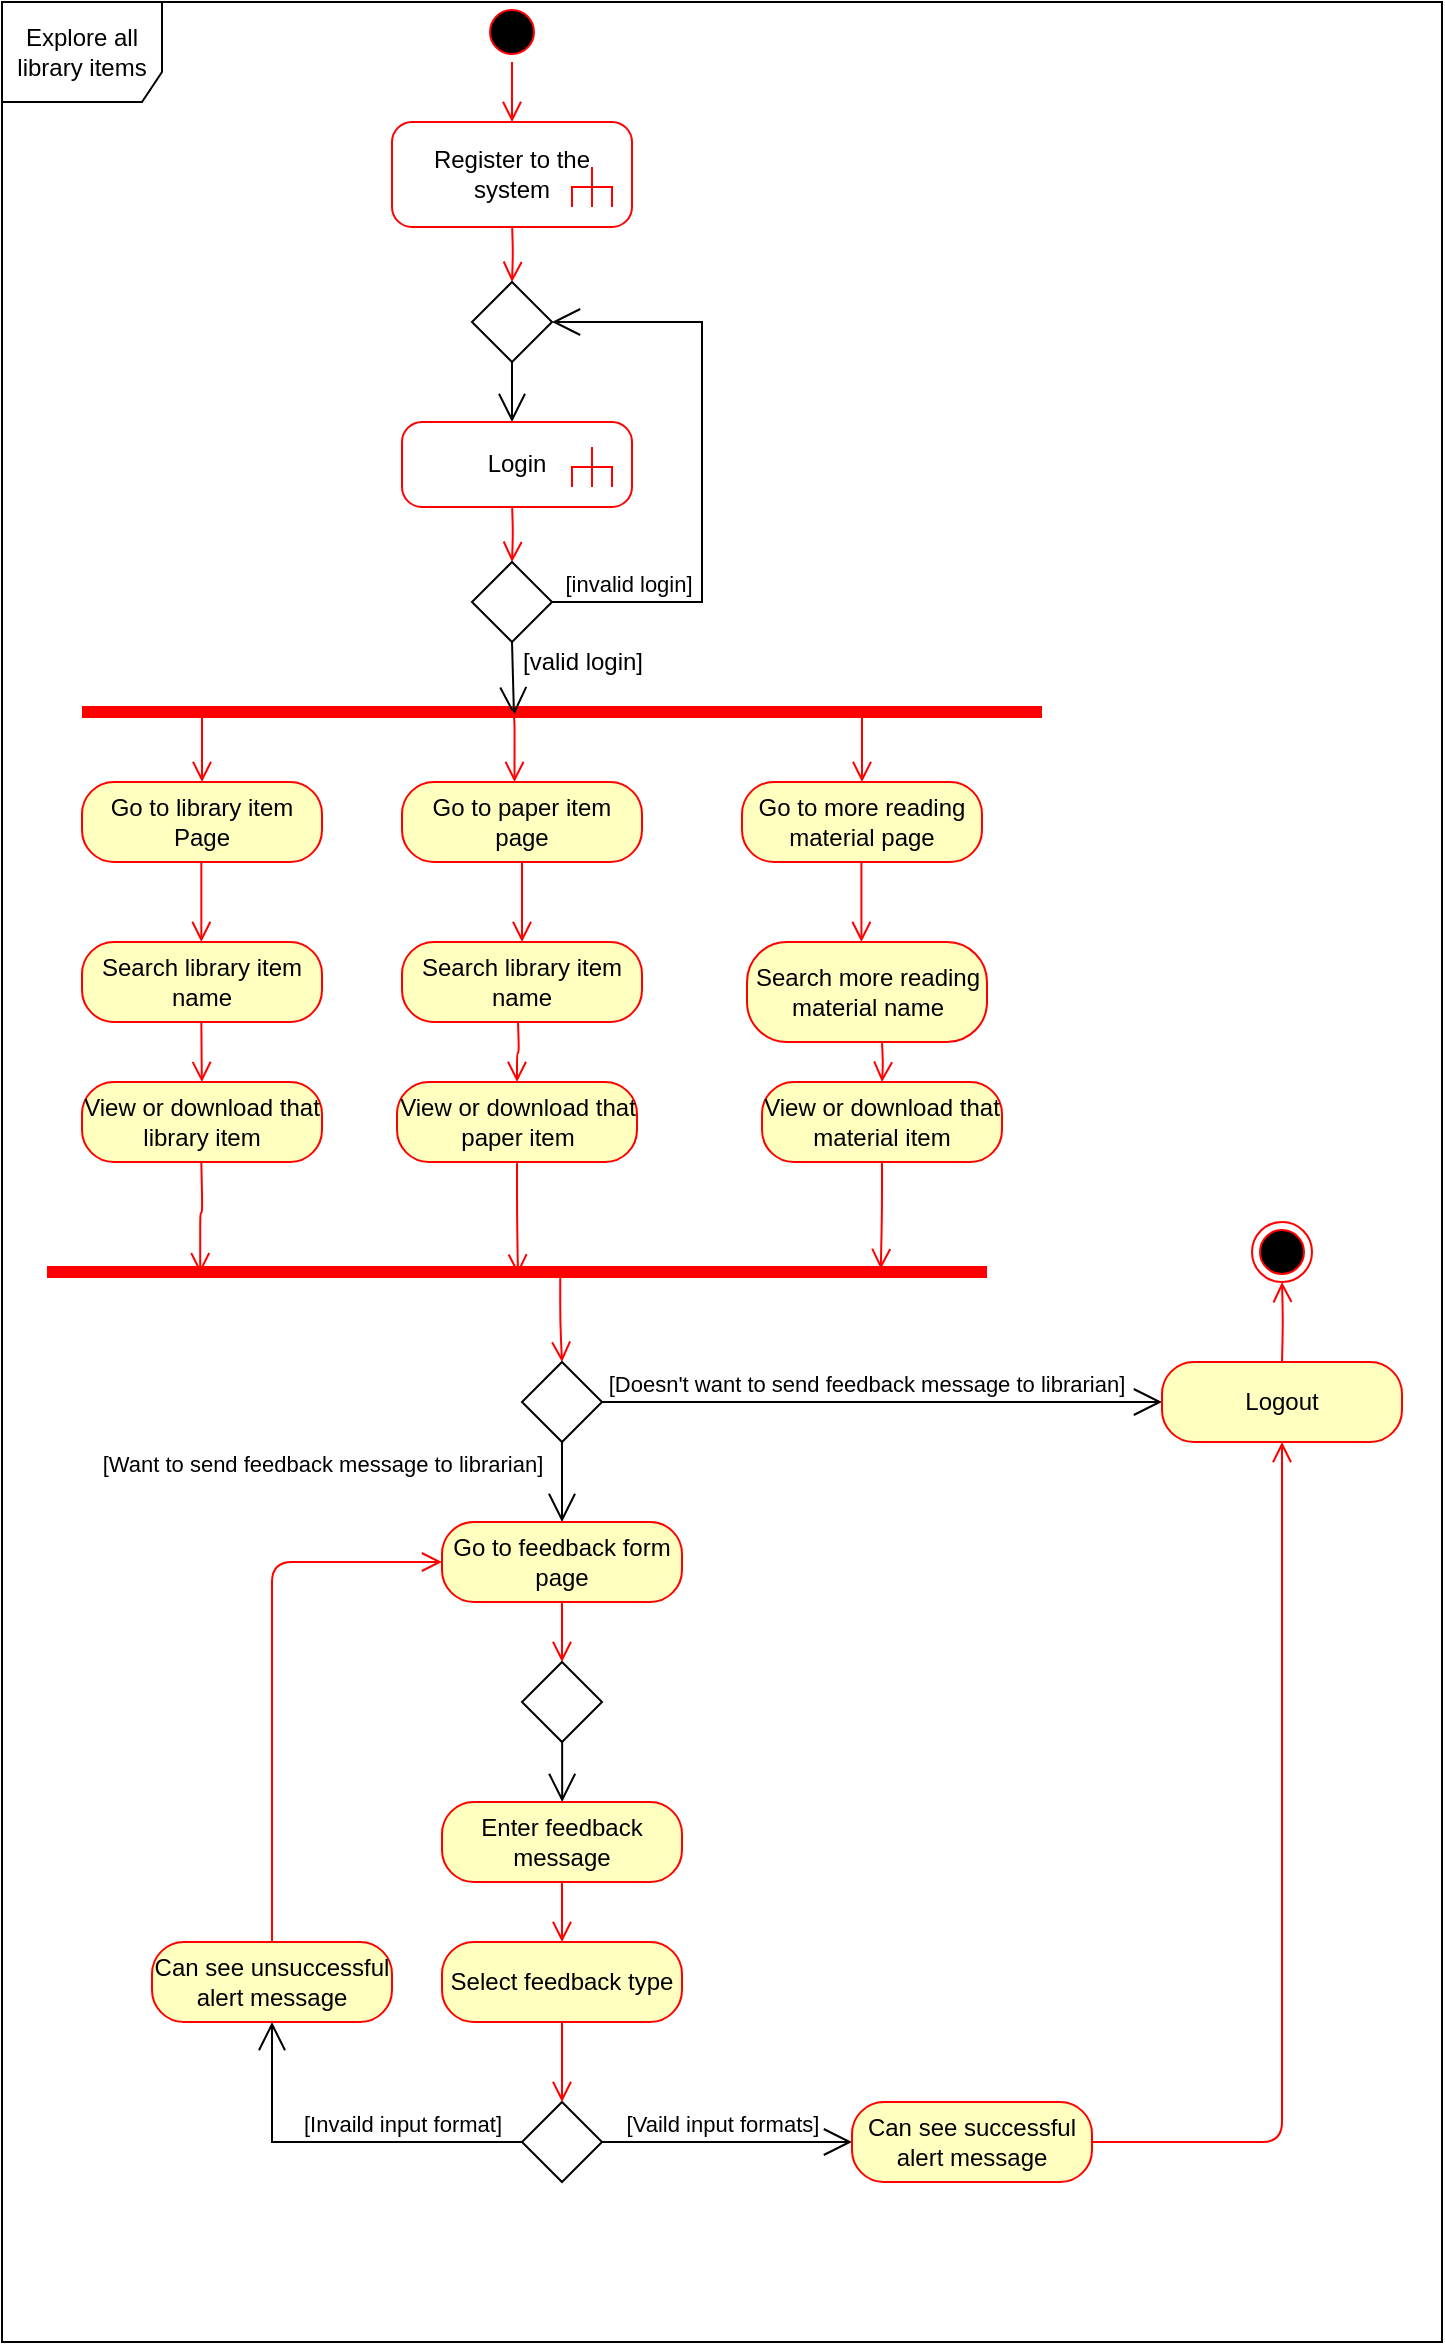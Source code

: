 <mxfile version="15.4.3" type="github">
  <diagram id="FonD3yZjuFLouaIDfz1e" name="Page-1">
    <mxGraphModel dx="2272" dy="772" grid="1" gridSize="10" guides="1" tooltips="1" connect="1" arrows="1" fold="1" page="1" pageScale="1" pageWidth="850" pageHeight="1100" math="0" shadow="0">
      <root>
        <mxCell id="0" />
        <mxCell id="1" parent="0" />
        <mxCell id="w-JFlLj-ReJTVVEn5meg-1" value="" style="ellipse;html=1;shape=startState;fillColor=#000000;strokeColor=#ff0000;" parent="1" vertex="1">
          <mxGeometry x="180" y="40" width="30" height="30" as="geometry" />
        </mxCell>
        <mxCell id="w-JFlLj-ReJTVVEn5meg-2" value="" style="edgeStyle=orthogonalEdgeStyle;html=1;verticalAlign=bottom;endArrow=open;endSize=8;strokeColor=#ff0000;" parent="1" source="w-JFlLj-ReJTVVEn5meg-1" edge="1">
          <mxGeometry relative="1" as="geometry">
            <mxPoint x="195" y="100" as="targetPoint" />
          </mxGeometry>
        </mxCell>
        <mxCell id="w-JFlLj-ReJTVVEn5meg-4" value="" style="edgeStyle=orthogonalEdgeStyle;html=1;verticalAlign=bottom;endArrow=open;endSize=8;strokeColor=#ff0000;entryX=0.5;entryY=0;entryDx=0;entryDy=0;" parent="1" target="w-JFlLj-ReJTVVEn5meg-25" edge="1">
          <mxGeometry relative="1" as="geometry">
            <mxPoint x="195.0" y="180" as="targetPoint" />
            <mxPoint x="195" y="150" as="sourcePoint" />
          </mxGeometry>
        </mxCell>
        <mxCell id="w-JFlLj-ReJTVVEn5meg-12" value="" style="edgeStyle=orthogonalEdgeStyle;html=1;verticalAlign=bottom;endArrow=open;endSize=8;strokeColor=#ff0000;exitX=0.5;exitY=1;exitDx=0;exitDy=0;entryX=0.5;entryY=0;entryDx=0;entryDy=0;" parent="1" target="w-JFlLj-ReJTVVEn5meg-35" edge="1">
          <mxGeometry relative="1" as="geometry">
            <mxPoint x="195" y="350" as="targetPoint" />
            <mxPoint x="195" y="290" as="sourcePoint" />
          </mxGeometry>
        </mxCell>
        <mxCell id="w-JFlLj-ReJTVVEn5meg-25" value="" style="shape=rhombus;html=1;verticalLabelPosition=bottom;verticalAlignment=top;" parent="1" vertex="1">
          <mxGeometry x="175" y="180" width="40" height="40" as="geometry" />
        </mxCell>
        <mxCell id="w-JFlLj-ReJTVVEn5meg-28" value="" style="edgeStyle=elbowEdgeStyle;html=1;elbow=vertical;verticalAlign=bottom;endArrow=open;rounded=0;labelBackgroundColor=none;endSize=12;exitX=0.5;exitY=1;exitDx=0;exitDy=0;entryX=0.5;entryY=0;entryDx=0;entryDy=0;" parent="1" source="w-JFlLj-ReJTVVEn5meg-25" edge="1">
          <mxGeometry x="-0.012" y="15" relative="1" as="geometry">
            <mxPoint x="195" y="250" as="targetPoint" />
            <Array as="points" />
            <mxPoint as="offset" />
          </mxGeometry>
        </mxCell>
        <mxCell id="w-JFlLj-ReJTVVEn5meg-35" value="" style="shape=rhombus;html=1;verticalLabelPosition=bottom;verticalAlignment=top;" parent="1" vertex="1">
          <mxGeometry x="175" y="320" width="40" height="40" as="geometry" />
        </mxCell>
        <mxCell id="w-JFlLj-ReJTVVEn5meg-37" value="[invalid login]" style="edgeStyle=elbowEdgeStyle;html=1;elbow=vertical;verticalAlign=bottom;endArrow=open;rounded=0;labelBackgroundColor=none;endSize=12;entryX=1;entryY=0.5;entryDx=0;entryDy=0;" parent="1" source="w-JFlLj-ReJTVVEn5meg-35" target="w-JFlLj-ReJTVVEn5meg-25" edge="1">
          <mxGeometry x="-0.741" relative="1" as="geometry">
            <mxPoint x="330" y="500" as="targetPoint" />
            <Array as="points">
              <mxPoint x="290" y="260" />
              <mxPoint x="280" y="310" />
              <mxPoint x="260" y="360" />
            </Array>
            <mxPoint as="offset" />
          </mxGeometry>
        </mxCell>
        <mxCell id="w-JFlLj-ReJTVVEn5meg-40" value="" style="shape=line;html=1;strokeWidth=6;strokeColor=#ff0000;" parent="1" vertex="1">
          <mxGeometry x="-20" y="390" width="480" height="10" as="geometry" />
        </mxCell>
        <mxCell id="w-JFlLj-ReJTVVEn5meg-46" value="" style="edgeStyle=orthogonalEdgeStyle;html=1;verticalAlign=bottom;endArrow=open;endSize=8;strokeColor=#ff0000;entryX=0.5;entryY=0;entryDx=0;entryDy=0;" parent="1" target="w-JFlLj-ReJTVVEn5meg-50" edge="1">
          <mxGeometry relative="1" as="geometry">
            <mxPoint x="289.71" y="450" as="targetPoint" />
            <mxPoint x="370" y="395" as="sourcePoint" />
            <Array as="points">
              <mxPoint x="370" y="395" />
            </Array>
          </mxGeometry>
        </mxCell>
        <mxCell id="w-JFlLj-ReJTVVEn5meg-48" value="Go to paper item page" style="rounded=1;whiteSpace=wrap;html=1;arcSize=40;fontColor=#000000;fillColor=#ffffc0;strokeColor=#ff0000;" parent="1" vertex="1">
          <mxGeometry x="140" y="430" width="120" height="40" as="geometry" />
        </mxCell>
        <mxCell id="w-JFlLj-ReJTVVEn5meg-50" value="Go to more reading material page" style="rounded=1;whiteSpace=wrap;html=1;arcSize=40;fontColor=#000000;fillColor=#ffffc0;strokeColor=#ff0000;" parent="1" vertex="1">
          <mxGeometry x="310" y="430" width="120" height="40" as="geometry" />
        </mxCell>
        <mxCell id="w-JFlLj-ReJTVVEn5meg-54" value="" style="endArrow=open;endFill=1;endSize=12;html=1;exitX=0.5;exitY=1;exitDx=0;exitDy=0;entryX=0.45;entryY=0.671;entryDx=0;entryDy=0;entryPerimeter=0;" parent="1" source="w-JFlLj-ReJTVVEn5meg-35" target="w-JFlLj-ReJTVVEn5meg-40" edge="1">
          <mxGeometry width="160" relative="1" as="geometry">
            <mxPoint x="200" y="380" as="sourcePoint" />
            <mxPoint x="360" y="380" as="targetPoint" />
          </mxGeometry>
        </mxCell>
        <mxCell id="w-JFlLj-ReJTVVEn5meg-57" value="[valid login]" style="text;html=1;align=center;verticalAlign=middle;resizable=0;points=[];autosize=1;" parent="1" vertex="1">
          <mxGeometry x="190" y="360" width="80" height="20" as="geometry" />
        </mxCell>
        <mxCell id="w-JFlLj-ReJTVVEn5meg-58" value="Search library item name" style="rounded=1;whiteSpace=wrap;html=1;arcSize=40;fontColor=#000000;fillColor=#ffffc0;strokeColor=#ff0000;" parent="1" vertex="1">
          <mxGeometry x="140" y="510" width="120" height="40" as="geometry" />
        </mxCell>
        <mxCell id="w-JFlLj-ReJTVVEn5meg-59" value="" style="edgeStyle=orthogonalEdgeStyle;html=1;verticalAlign=bottom;endArrow=open;endSize=8;strokeColor=#ff0000;entryX=0.5;entryY=0;entryDx=0;entryDy=0;" parent="1" edge="1" target="w-JFlLj-ReJTVVEn5meg-73">
          <mxGeometry relative="1" as="geometry">
            <mxPoint x="140" y="580" as="targetPoint" />
            <mxPoint x="198" y="550" as="sourcePoint" />
          </mxGeometry>
        </mxCell>
        <mxCell id="w-JFlLj-ReJTVVEn5meg-60" value="Search more reading material name" style="rounded=1;whiteSpace=wrap;html=1;arcSize=40;fontColor=#000000;fillColor=#ffffc0;strokeColor=#ff0000;" parent="1" vertex="1">
          <mxGeometry x="312.5" y="510" width="120" height="50" as="geometry" />
        </mxCell>
        <mxCell id="w-JFlLj-ReJTVVEn5meg-61" value="" style="edgeStyle=orthogonalEdgeStyle;html=1;verticalAlign=bottom;endArrow=open;endSize=8;strokeColor=#ff0000;entryX=0.5;entryY=0;entryDx=0;entryDy=0;" parent="1" edge="1" target="w-JFlLj-ReJTVVEn5meg-75">
          <mxGeometry relative="1" as="geometry">
            <mxPoint x="290" y="580" as="targetPoint" />
            <mxPoint x="380" y="560" as="sourcePoint" />
          </mxGeometry>
        </mxCell>
        <mxCell id="w-JFlLj-ReJTVVEn5meg-66" value="" style="edgeStyle=orthogonalEdgeStyle;html=1;verticalAlign=bottom;endArrow=open;endSize=8;strokeColor=#ff0000;exitX=0.75;exitY=0.5;exitDx=0;exitDy=0;exitPerimeter=0;entryX=0.5;entryY=0;entryDx=0;entryDy=0;" parent="1" edge="1">
          <mxGeometry relative="1" as="geometry">
            <mxPoint x="196.25" y="430" as="targetPoint" />
            <mxPoint x="193.75" y="395" as="sourcePoint" />
            <Array as="points">
              <mxPoint x="196.25" y="395" />
            </Array>
          </mxGeometry>
        </mxCell>
        <mxCell id="w-JFlLj-ReJTVVEn5meg-69" value="" style="edgeStyle=orthogonalEdgeStyle;html=1;verticalAlign=bottom;endArrow=open;endSize=8;strokeColor=#ff0000;" parent="1" edge="1">
          <mxGeometry relative="1" as="geometry">
            <mxPoint x="369.71" y="510" as="targetPoint" />
            <mxPoint x="369.71" y="470" as="sourcePoint" />
          </mxGeometry>
        </mxCell>
        <mxCell id="w-JFlLj-ReJTVVEn5meg-72" value="" style="edgeStyle=orthogonalEdgeStyle;html=1;verticalAlign=bottom;endArrow=open;endSize=8;strokeColor=#ff0000;" parent="1" edge="1">
          <mxGeometry relative="1" as="geometry">
            <mxPoint x="200" y="510" as="targetPoint" />
            <mxPoint x="200" y="470" as="sourcePoint" />
            <Array as="points">
              <mxPoint x="200" y="470" />
              <mxPoint x="200" y="470" />
            </Array>
          </mxGeometry>
        </mxCell>
        <mxCell id="w-JFlLj-ReJTVVEn5meg-73" value="View or download that paper item" style="rounded=1;whiteSpace=wrap;html=1;arcSize=40;fontColor=#000000;fillColor=#ffffc0;strokeColor=#ff0000;" parent="1" vertex="1">
          <mxGeometry x="137.5" y="580" width="120" height="40" as="geometry" />
        </mxCell>
        <mxCell id="w-JFlLj-ReJTVVEn5meg-74" value="" style="edgeStyle=orthogonalEdgeStyle;html=1;verticalAlign=bottom;endArrow=open;endSize=8;strokeColor=#ff0000;entryX=0.501;entryY=0.628;entryDx=0;entryDy=0;entryPerimeter=0;" parent="1" source="w-JFlLj-ReJTVVEn5meg-73" edge="1" target="w-JFlLj-ReJTVVEn5meg-77">
          <mxGeometry relative="1" as="geometry">
            <mxPoint x="140" y="670" as="targetPoint" />
          </mxGeometry>
        </mxCell>
        <mxCell id="w-JFlLj-ReJTVVEn5meg-75" value="View or download that material item" style="rounded=1;whiteSpace=wrap;html=1;arcSize=40;fontColor=#000000;fillColor=#ffffc0;strokeColor=#ff0000;" parent="1" vertex="1">
          <mxGeometry x="320" y="580" width="120" height="40" as="geometry" />
        </mxCell>
        <mxCell id="w-JFlLj-ReJTVVEn5meg-76" value="" style="edgeStyle=orthogonalEdgeStyle;html=1;verticalAlign=bottom;endArrow=open;endSize=8;strokeColor=#ff0000;exitX=0.5;exitY=1;exitDx=0;exitDy=0;entryX=0.887;entryY=0.352;entryDx=0;entryDy=0;entryPerimeter=0;" parent="1" source="w-JFlLj-ReJTVVEn5meg-75" edge="1" target="w-JFlLj-ReJTVVEn5meg-77">
          <mxGeometry relative="1" as="geometry">
            <mxPoint x="380" y="660" as="targetPoint" />
          </mxGeometry>
        </mxCell>
        <mxCell id="w-JFlLj-ReJTVVEn5meg-77" value="" style="shape=line;html=1;strokeWidth=6;strokeColor=#ff0000;" parent="1" vertex="1">
          <mxGeometry x="-37.5" y="670" width="470" height="10" as="geometry" />
        </mxCell>
        <mxCell id="w-JFlLj-ReJTVVEn5meg-78" value="" style="edgeStyle=orthogonalEdgeStyle;html=1;verticalAlign=bottom;endArrow=open;endSize=8;strokeColor=#ff0000;entryX=0.5;entryY=0;entryDx=0;entryDy=0;exitX=0.546;exitY=0.766;exitDx=0;exitDy=0;exitPerimeter=0;" parent="1" source="w-JFlLj-ReJTVVEn5meg-77" target="w-JFlLj-ReJTVVEn5meg-84" edge="1">
          <mxGeometry relative="1" as="geometry">
            <mxPoint x="220" y="750" as="targetPoint" />
            <Array as="points" />
          </mxGeometry>
        </mxCell>
        <mxCell id="w-JFlLj-ReJTVVEn5meg-84" value="" style="shape=rhombus;html=1;verticalLabelPosition=bottom;verticalAlignment=top;" parent="1" vertex="1">
          <mxGeometry x="200" y="720" width="40" height="40" as="geometry" />
        </mxCell>
        <mxCell id="w-JFlLj-ReJTVVEn5meg-86" value="[Doesn&#39;t want to send feedback message to librarian]" style="edgeStyle=elbowEdgeStyle;html=1;elbow=vertical;verticalAlign=bottom;endArrow=open;rounded=0;labelBackgroundColor=none;endSize=12;entryX=0;entryY=0.5;entryDx=0;entryDy=0;" parent="1" source="w-JFlLj-ReJTVVEn5meg-84" target="Q_kL5pNG0bDg6LttERWj-12" edge="1">
          <mxGeometry x="-0.059" relative="1" as="geometry">
            <mxPoint x="320" y="830" as="targetPoint" />
            <Array as="points">
              <mxPoint x="280" y="740" />
            </Array>
            <mxPoint as="offset" />
          </mxGeometry>
        </mxCell>
        <mxCell id="w-JFlLj-ReJTVVEn5meg-87" value="[Want to send feedback message to librarian]" style="edgeStyle=elbowEdgeStyle;html=1;elbow=vertical;verticalAlign=bottom;endArrow=open;rounded=0;labelBackgroundColor=none;endSize=12;" parent="1" source="w-JFlLj-ReJTVVEn5meg-84" edge="1">
          <mxGeometry y="-120" relative="1" as="geometry">
            <mxPoint x="220" y="800" as="targetPoint" />
            <Array as="points">
              <mxPoint x="130" y="770" />
              <mxPoint x="220" y="795" />
            </Array>
            <mxPoint as="offset" />
          </mxGeometry>
        </mxCell>
        <mxCell id="w-JFlLj-ReJTVVEn5meg-92" value="Go to feedback form page" style="rounded=1;whiteSpace=wrap;html=1;arcSize=40;fontColor=#000000;fillColor=#ffffc0;strokeColor=#ff0000;" parent="1" vertex="1">
          <mxGeometry x="160" y="800" width="120" height="40" as="geometry" />
        </mxCell>
        <mxCell id="w-JFlLj-ReJTVVEn5meg-93" value="" style="edgeStyle=orthogonalEdgeStyle;html=1;verticalAlign=bottom;endArrow=open;endSize=8;strokeColor=#ff0000;entryX=0.5;entryY=0;entryDx=0;entryDy=0;" parent="1" source="w-JFlLj-ReJTVVEn5meg-92" target="w-JFlLj-ReJTVVEn5meg-98" edge="1">
          <mxGeometry relative="1" as="geometry">
            <mxPoint x="220" y="880" as="targetPoint" />
          </mxGeometry>
        </mxCell>
        <mxCell id="w-JFlLj-ReJTVVEn5meg-96" value="Enter feedback message" style="rounded=1;whiteSpace=wrap;html=1;arcSize=40;fontColor=#000000;fillColor=#ffffc0;strokeColor=#ff0000;" parent="1" vertex="1">
          <mxGeometry x="160" y="940" width="120" height="40" as="geometry" />
        </mxCell>
        <mxCell id="w-JFlLj-ReJTVVEn5meg-97" value="" style="edgeStyle=orthogonalEdgeStyle;html=1;verticalAlign=bottom;endArrow=open;endSize=8;strokeColor=#ff0000;entryX=0.5;entryY=0;entryDx=0;entryDy=0;" parent="1" source="w-JFlLj-ReJTVVEn5meg-96" target="Q_kL5pNG0bDg6LttERWj-2" edge="1">
          <mxGeometry relative="1" as="geometry">
            <mxPoint x="220" y="1010" as="targetPoint" />
          </mxGeometry>
        </mxCell>
        <mxCell id="w-JFlLj-ReJTVVEn5meg-98" value="" style="shape=rhombus;html=1;verticalLabelPosition=bottom;verticalAlignment=top;" parent="1" vertex="1">
          <mxGeometry x="200" y="870" width="40" height="40" as="geometry" />
        </mxCell>
        <mxCell id="w-JFlLj-ReJTVVEn5meg-100" value="" style="edgeStyle=elbowEdgeStyle;html=1;elbow=vertical;verticalAlign=bottom;endArrow=open;rounded=0;labelBackgroundColor=none;endSize=12;exitX=0.502;exitY=0.99;exitDx=0;exitDy=0;exitPerimeter=0;entryX=0.5;entryY=0;entryDx=0;entryDy=0;" parent="1" source="w-JFlLj-ReJTVVEn5meg-98" target="w-JFlLj-ReJTVVEn5meg-96" edge="1">
          <mxGeometry x="0.5" y="22" relative="1" as="geometry">
            <mxPoint x="221" y="950" as="targetPoint" />
            <mxPoint x="221.0" y="910" as="sourcePoint" />
            <Array as="points">
              <mxPoint x="221" y="940" />
            </Array>
            <mxPoint x="-42" y="-10" as="offset" />
          </mxGeometry>
        </mxCell>
        <mxCell id="w-JFlLj-ReJTVVEn5meg-103" value="" style="shape=rhombus;html=1;verticalLabelPosition=bottom;verticalAlignment=top;" parent="1" vertex="1">
          <mxGeometry x="200" y="1090" width="40" height="40" as="geometry" />
        </mxCell>
        <mxCell id="w-JFlLj-ReJTVVEn5meg-105" value="[Vaild input formats]" style="edgeStyle=elbowEdgeStyle;html=1;elbow=vertical;verticalAlign=bottom;endArrow=open;rounded=0;labelBackgroundColor=none;endSize=12;entryX=0;entryY=0.5;entryDx=0;entryDy=0;" parent="1" target="Q_kL5pNG0bDg6LttERWj-23" edge="1">
          <mxGeometry x="-0.04" relative="1" as="geometry">
            <mxPoint x="300" y="1110" as="targetPoint" />
            <Array as="points">
              <mxPoint x="260" y="1110" />
              <mxPoint x="250" y="1060" />
            </Array>
            <mxPoint x="240" y="1110" as="sourcePoint" />
            <mxPoint as="offset" />
          </mxGeometry>
        </mxCell>
        <mxCell id="w-JFlLj-ReJTVVEn5meg-106" value="[Invaild input format]" style="edgeStyle=elbowEdgeStyle;html=1;elbow=vertical;verticalAlign=bottom;endArrow=open;rounded=0;labelBackgroundColor=none;endSize=12;entryX=0.5;entryY=1;entryDx=0;entryDy=0;" parent="1" source="w-JFlLj-ReJTVVEn5meg-103" target="QeGTxWQUT2oyGX54cCKl-9" edge="1">
          <mxGeometry x="-0.351" relative="1" as="geometry">
            <mxPoint x="120" y="1080" as="targetPoint" />
            <Array as="points">
              <mxPoint x="140" y="1110" />
              <mxPoint x="150" y="900" />
              <mxPoint x="110" y="1040" />
            </Array>
            <mxPoint as="offset" />
          </mxGeometry>
        </mxCell>
        <mxCell id="w-JFlLj-ReJTVVEn5meg-111" value="Explore all library items" style="shape=umlFrame;whiteSpace=wrap;html=1;width=80;height=50;" parent="1" vertex="1">
          <mxGeometry x="-60" y="40" width="720" height="1170" as="geometry" />
        </mxCell>
        <mxCell id="Q_kL5pNG0bDg6LttERWj-2" value="Select feedback type" style="rounded=1;whiteSpace=wrap;html=1;arcSize=40;fontColor=#000000;fillColor=#ffffc0;strokeColor=#ff0000;" parent="1" vertex="1">
          <mxGeometry x="160" y="1010" width="120" height="40" as="geometry" />
        </mxCell>
        <mxCell id="Q_kL5pNG0bDg6LttERWj-3" value="" style="edgeStyle=orthogonalEdgeStyle;html=1;verticalAlign=bottom;endArrow=open;endSize=8;strokeColor=#ff0000;entryX=0.5;entryY=0;entryDx=0;entryDy=0;" parent="1" source="Q_kL5pNG0bDg6LttERWj-2" target="w-JFlLj-ReJTVVEn5meg-103" edge="1">
          <mxGeometry relative="1" as="geometry">
            <mxPoint x="220" y="1090" as="targetPoint" />
          </mxGeometry>
        </mxCell>
        <mxCell id="Q_kL5pNG0bDg6LttERWj-12" value="Logout" style="rounded=1;whiteSpace=wrap;html=1;arcSize=40;fontColor=#000000;fillColor=#ffffc0;strokeColor=#ff0000;" parent="1" vertex="1">
          <mxGeometry x="520" y="720" width="120" height="40" as="geometry" />
        </mxCell>
        <mxCell id="Q_kL5pNG0bDg6LttERWj-20" value="" style="edgeStyle=orthogonalEdgeStyle;html=1;verticalAlign=bottom;endArrow=open;endSize=8;strokeColor=#ff0000;entryX=0.5;entryY=1;entryDx=0;entryDy=0;" parent="1" target="Q_kL5pNG0bDg6LttERWj-21" edge="1">
          <mxGeometry relative="1" as="geometry">
            <mxPoint x="579.5" y="645" as="targetPoint" />
            <Array as="points" />
            <mxPoint x="580" y="720" as="sourcePoint" />
          </mxGeometry>
        </mxCell>
        <mxCell id="Q_kL5pNG0bDg6LttERWj-21" value="" style="ellipse;html=1;shape=endState;fillColor=#000000;strokeColor=#ff0000;" parent="1" vertex="1">
          <mxGeometry x="565" y="650" width="30" height="30" as="geometry" />
        </mxCell>
        <mxCell id="Q_kL5pNG0bDg6LttERWj-23" value="Can see successful alert message" style="rounded=1;whiteSpace=wrap;html=1;arcSize=40;fontColor=#000000;fillColor=#ffffc0;strokeColor=#ff0000;" parent="1" vertex="1">
          <mxGeometry x="365" y="1090" width="120" height="40" as="geometry" />
        </mxCell>
        <mxCell id="Q_kL5pNG0bDg6LttERWj-24" value="" style="edgeStyle=orthogonalEdgeStyle;html=1;verticalAlign=bottom;endArrow=open;endSize=8;strokeColor=#ff0000;exitX=1;exitY=0.5;exitDx=0;exitDy=0;entryX=0.5;entryY=1;entryDx=0;entryDy=0;" parent="1" source="Q_kL5pNG0bDg6LttERWj-23" target="Q_kL5pNG0bDg6LttERWj-12" edge="1">
          <mxGeometry relative="1" as="geometry">
            <mxPoint x="520" y="1110" as="targetPoint" />
            <Array as="points" />
            <mxPoint x="460" y="1100" as="sourcePoint" />
          </mxGeometry>
        </mxCell>
        <mxCell id="Q_kL5pNG0bDg6LttERWj-26" value="&lt;span&gt;Register to the system&lt;/span&gt;" style="html=1;shape=mxgraph.sysml.callBehAct;whiteSpace=wrap;align=center;strokeColor=#FF0000;" parent="1" vertex="1">
          <mxGeometry x="135" y="100" width="120" height="52.5" as="geometry" />
        </mxCell>
        <mxCell id="Q_kL5pNG0bDg6LttERWj-27" value="Login" style="html=1;shape=mxgraph.sysml.callBehAct;whiteSpace=wrap;align=center;strokeColor=#FF0000;" parent="1" vertex="1">
          <mxGeometry x="140" y="250" width="115" height="42.5" as="geometry" />
        </mxCell>
        <mxCell id="QeGTxWQUT2oyGX54cCKl-1" value="Go to library item Page" style="rounded=1;whiteSpace=wrap;html=1;arcSize=40;fontColor=#000000;fillColor=#ffffc0;strokeColor=#ff0000;" vertex="1" parent="1">
          <mxGeometry x="-20" y="430" width="120" height="40" as="geometry" />
        </mxCell>
        <mxCell id="QeGTxWQUT2oyGX54cCKl-2" value="Search library item name" style="rounded=1;whiteSpace=wrap;html=1;arcSize=40;fontColor=#000000;fillColor=#ffffc0;strokeColor=#ff0000;" vertex="1" parent="1">
          <mxGeometry x="-20" y="510" width="120" height="40" as="geometry" />
        </mxCell>
        <mxCell id="QeGTxWQUT2oyGX54cCKl-3" value="View or download that library item" style="rounded=1;whiteSpace=wrap;html=1;arcSize=40;fontColor=#000000;fillColor=#ffffc0;strokeColor=#ff0000;" vertex="1" parent="1">
          <mxGeometry x="-20" y="580" width="120" height="40" as="geometry" />
        </mxCell>
        <mxCell id="QeGTxWQUT2oyGX54cCKl-4" value="" style="edgeStyle=orthogonalEdgeStyle;html=1;verticalAlign=bottom;endArrow=open;endSize=8;strokeColor=#ff0000;entryX=0.5;entryY=0;entryDx=0;entryDy=0;exitX=0.125;exitY=0.4;exitDx=0;exitDy=0;exitPerimeter=0;" edge="1" parent="1" source="w-JFlLj-ReJTVVEn5meg-40" target="QeGTxWQUT2oyGX54cCKl-1">
          <mxGeometry relative="1" as="geometry">
            <mxPoint x="-20" y="430" as="targetPoint" />
            <mxPoint x="-20" y="395" as="sourcePoint" />
            <Array as="points" />
          </mxGeometry>
        </mxCell>
        <mxCell id="QeGTxWQUT2oyGX54cCKl-5" value="" style="edgeStyle=orthogonalEdgeStyle;html=1;verticalAlign=bottom;endArrow=open;endSize=8;strokeColor=#ff0000;" edge="1" parent="1">
          <mxGeometry relative="1" as="geometry">
            <mxPoint x="39.67" y="510" as="targetPoint" />
            <mxPoint x="39.67" y="470" as="sourcePoint" />
            <Array as="points">
              <mxPoint x="39.67" y="470" />
              <mxPoint x="39.67" y="470" />
            </Array>
          </mxGeometry>
        </mxCell>
        <mxCell id="QeGTxWQUT2oyGX54cCKl-6" value="" style="edgeStyle=orthogonalEdgeStyle;html=1;verticalAlign=bottom;endArrow=open;endSize=8;strokeColor=#ff0000;" edge="1" parent="1">
          <mxGeometry relative="1" as="geometry">
            <mxPoint x="39.91" y="580" as="targetPoint" />
            <mxPoint x="39.67" y="550" as="sourcePoint" />
            <Array as="points">
              <mxPoint x="39.67" y="550" />
              <mxPoint x="39.67" y="550" />
            </Array>
          </mxGeometry>
        </mxCell>
        <mxCell id="QeGTxWQUT2oyGX54cCKl-8" value="" style="edgeStyle=orthogonalEdgeStyle;html=1;verticalAlign=bottom;endArrow=open;endSize=8;strokeColor=#ff0000;entryX=0.163;entryY=0.559;entryDx=0;entryDy=0;entryPerimeter=0;" edge="1" parent="1" target="w-JFlLj-ReJTVVEn5meg-77">
          <mxGeometry relative="1" as="geometry">
            <mxPoint x="39.9" y="650" as="targetPoint" />
            <mxPoint x="39.66" y="620" as="sourcePoint" />
            <Array as="points" />
          </mxGeometry>
        </mxCell>
        <mxCell id="QeGTxWQUT2oyGX54cCKl-9" value="Can see unsuccessful alert message" style="rounded=1;whiteSpace=wrap;html=1;arcSize=40;fontColor=#000000;fillColor=#ffffc0;strokeColor=#ff0000;" vertex="1" parent="1">
          <mxGeometry x="15" y="1010" width="120" height="40" as="geometry" />
        </mxCell>
        <mxCell id="QeGTxWQUT2oyGX54cCKl-10" value="" style="edgeStyle=orthogonalEdgeStyle;html=1;verticalAlign=bottom;endArrow=open;endSize=8;strokeColor=#ff0000;entryX=0;entryY=0.5;entryDx=0;entryDy=0;exitX=0.5;exitY=0;exitDx=0;exitDy=0;" edge="1" parent="1" source="QeGTxWQUT2oyGX54cCKl-9" target="w-JFlLj-ReJTVVEn5meg-92">
          <mxGeometry relative="1" as="geometry">
            <mxPoint x="60" y="930" as="targetPoint" />
            <mxPoint x="60" y="890" as="sourcePoint" />
          </mxGeometry>
        </mxCell>
      </root>
    </mxGraphModel>
  </diagram>
</mxfile>
